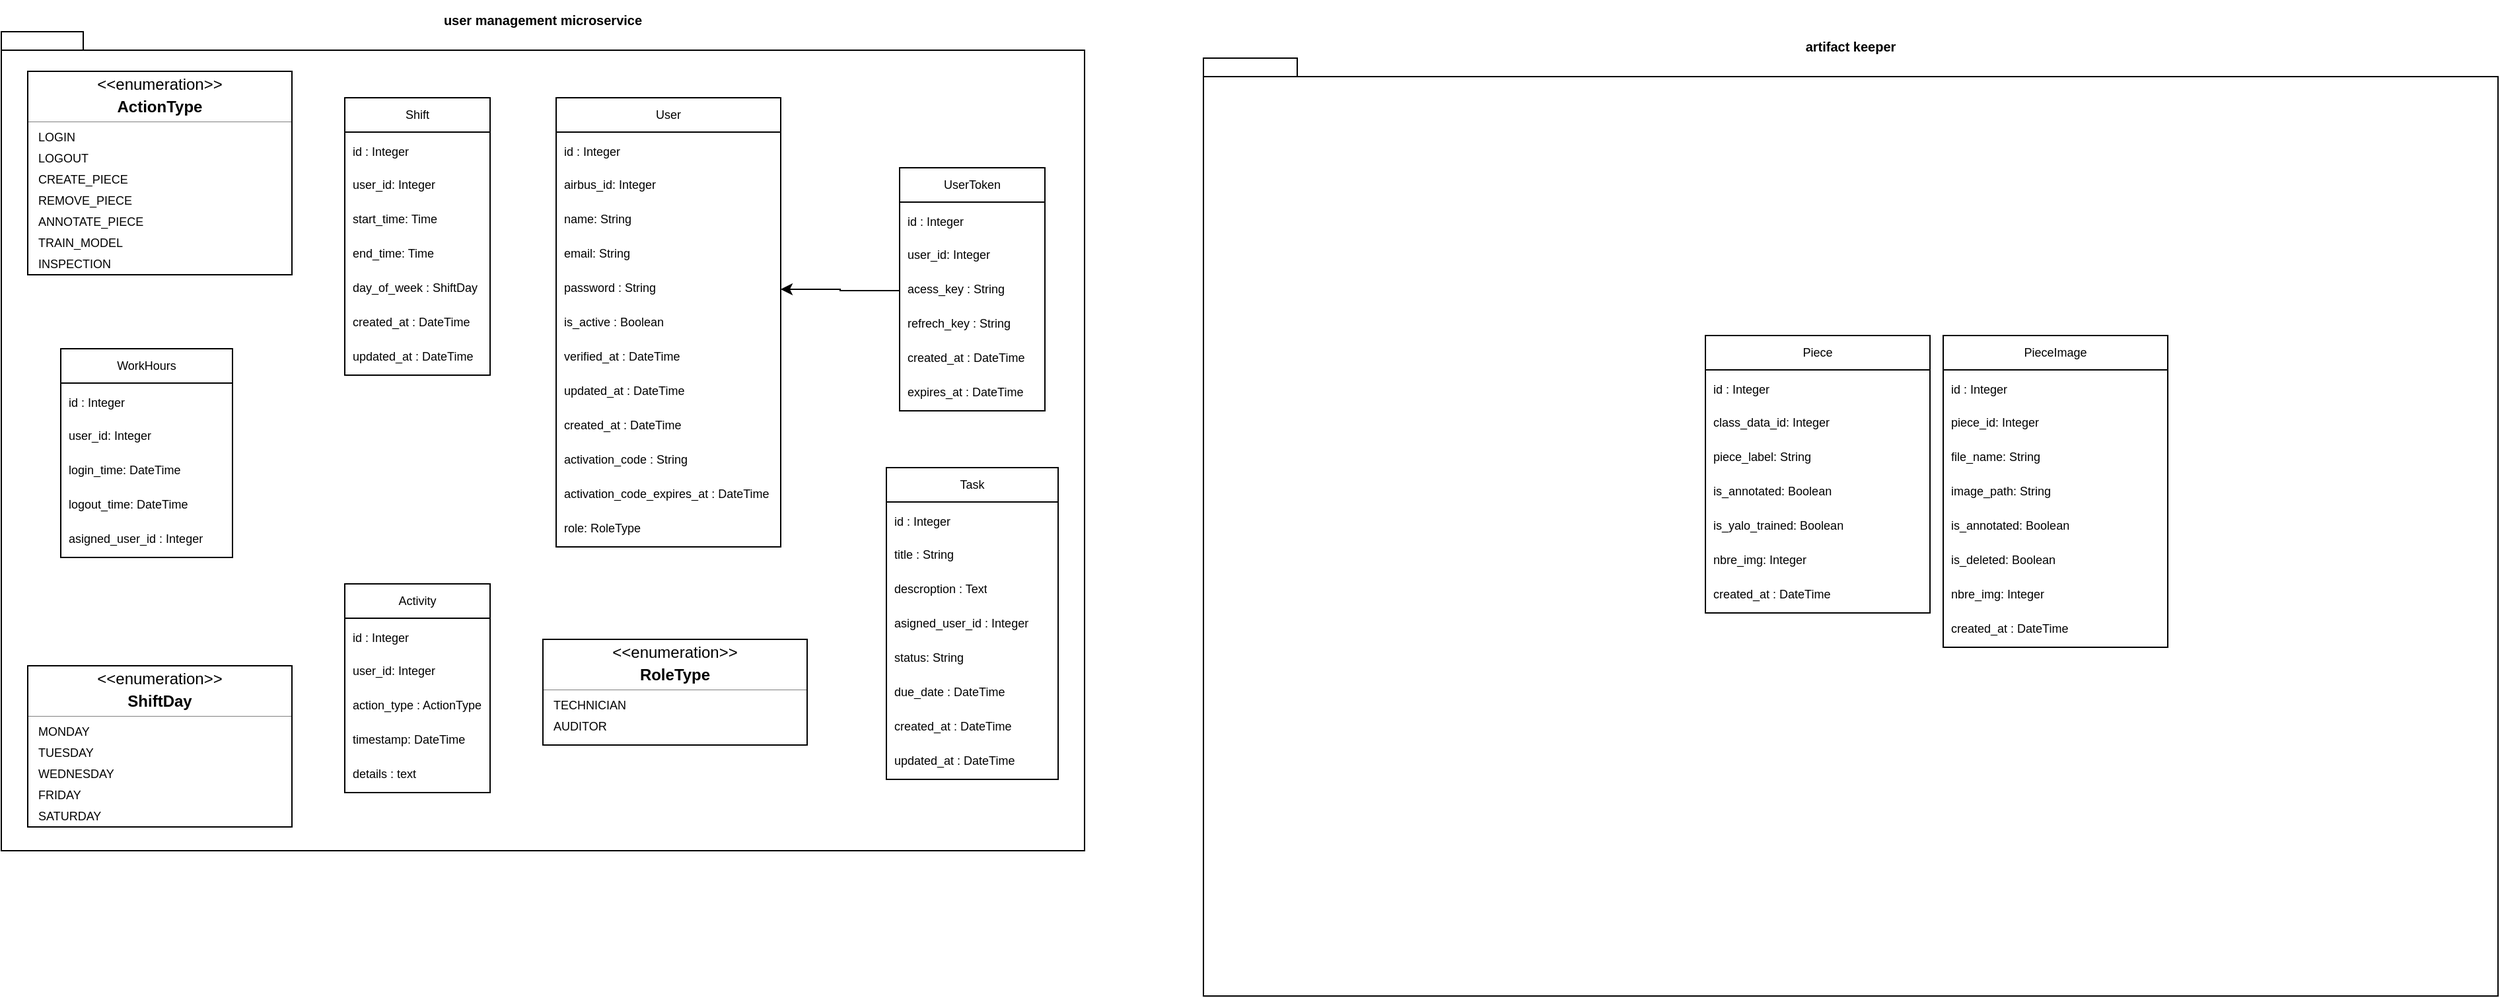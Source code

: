 <mxfile version="28.0.6">
  <diagram id="3228e29e-7158-1315-38df-8450db1d8a1d" name="Page-1">
    <mxGraphModel dx="1485" dy="369" grid="1" gridSize="10" guides="1" tooltips="1" connect="1" arrows="1" fold="1" page="1" pageScale="1" pageWidth="1169" pageHeight="827" background="none" math="0" shadow="0">
      <root>
        <mxCell id="0" />
        <mxCell id="1" parent="0" />
        <mxCell id="Q0gHec1dOTDscJzV-lCu-1" value="" style="shape=image;html=1;verticalAlign=top;verticalLabelPosition=bottom;labelBackgroundColor=#ffffff;imageAspect=0;aspect=fixed;image=https://icons.diagrams.net/icon-cache1/Unicons_Line_vol_3-2965/docker-1335.svg" parent="1" vertex="1">
          <mxGeometry x="70" y="96" width="24" height="24" as="geometry" />
        </mxCell>
        <mxCell id="Q0gHec1dOTDscJzV-lCu-4" value="&lt;font size=&quot;1&quot;&gt;user management microservice&lt;/font&gt;" style="shape=folder;fontStyle=1;spacingTop=10;tabWidth=40;tabHeight=14;tabPosition=left;html=1;whiteSpace=wrap;align=center;labelPosition=center;verticalLabelPosition=top;verticalAlign=bottom;movable=1;resizable=1;rotatable=1;deletable=1;editable=1;locked=0;connectable=1;" parent="1" vertex="1">
          <mxGeometry x="-80" y="120" width="820" height="620" as="geometry" />
        </mxCell>
        <mxCell id="Q0gHec1dOTDscJzV-lCu-5" value="&lt;font&gt;User&lt;/font&gt;" style="swimlane;fontStyle=0;childLayout=stackLayout;horizontal=1;startSize=26;fillColor=none;horizontalStack=0;resizeParent=1;resizeParentMax=0;resizeLast=0;collapsible=1;marginBottom=0;whiteSpace=wrap;html=1;fontSize=9;" parent="1" vertex="1">
          <mxGeometry x="340" y="170" width="170" height="340" as="geometry" />
        </mxCell>
        <mxCell id="Q0gHec1dOTDscJzV-lCu-7" value="&lt;font style=&quot;font-size: 9px;&quot;&gt;id : Integer&lt;/font&gt;" style="text;strokeColor=none;fillColor=none;align=left;verticalAlign=top;spacingLeft=4;spacingRight=4;overflow=hidden;rotatable=0;points=[[0,0.5],[1,0.5]];portConstraint=eastwest;whiteSpace=wrap;html=1;" parent="Q0gHec1dOTDscJzV-lCu-5" vertex="1">
          <mxGeometry y="26" width="170" height="28" as="geometry" />
        </mxCell>
        <mxCell id="Q0gHec1dOTDscJzV-lCu-8" value="airbus_id: Integer" style="text;strokeColor=none;fillColor=none;align=left;verticalAlign=top;spacingLeft=4;spacingRight=4;overflow=hidden;rotatable=0;points=[[0,0.5],[1,0.5]];portConstraint=eastwest;whiteSpace=wrap;html=1;fontSize=9;" parent="Q0gHec1dOTDscJzV-lCu-5" vertex="1">
          <mxGeometry y="54" width="170" height="26" as="geometry" />
        </mxCell>
        <mxCell id="Q0gHec1dOTDscJzV-lCu-17" value="name: String" style="text;strokeColor=none;fillColor=none;align=left;verticalAlign=top;spacingLeft=4;spacingRight=4;overflow=hidden;rotatable=0;points=[[0,0.5],[1,0.5]];portConstraint=eastwest;whiteSpace=wrap;html=1;fontSize=9;" parent="Q0gHec1dOTDscJzV-lCu-5" vertex="1">
          <mxGeometry y="80" width="170" height="26" as="geometry" />
        </mxCell>
        <mxCell id="Q0gHec1dOTDscJzV-lCu-16" value="email: String" style="text;strokeColor=none;fillColor=none;align=left;verticalAlign=top;spacingLeft=4;spacingRight=4;overflow=hidden;rotatable=0;points=[[0,0.5],[1,0.5]];portConstraint=eastwest;whiteSpace=wrap;html=1;fontSize=9;" parent="Q0gHec1dOTDscJzV-lCu-5" vertex="1">
          <mxGeometry y="106" width="170" height="26" as="geometry" />
        </mxCell>
        <mxCell id="Q0gHec1dOTDscJzV-lCu-18" value="password : String" style="text;strokeColor=none;fillColor=none;align=left;verticalAlign=top;spacingLeft=4;spacingRight=4;overflow=hidden;rotatable=0;points=[[0,0.5],[1,0.5]];portConstraint=eastwest;whiteSpace=wrap;html=1;fontSize=9;" parent="Q0gHec1dOTDscJzV-lCu-5" vertex="1">
          <mxGeometry y="132" width="170" height="26" as="geometry" />
        </mxCell>
        <mxCell id="Q0gHec1dOTDscJzV-lCu-19" value="is_active : Boolean" style="text;strokeColor=none;fillColor=none;align=left;verticalAlign=top;spacingLeft=4;spacingRight=4;overflow=hidden;rotatable=0;points=[[0,0.5],[1,0.5]];portConstraint=eastwest;whiteSpace=wrap;html=1;fontSize=9;" parent="Q0gHec1dOTDscJzV-lCu-5" vertex="1">
          <mxGeometry y="158" width="170" height="26" as="geometry" />
        </mxCell>
        <mxCell id="Q0gHec1dOTDscJzV-lCu-20" value="verified_at : DateTime" style="text;strokeColor=none;fillColor=none;align=left;verticalAlign=top;spacingLeft=4;spacingRight=4;overflow=hidden;rotatable=0;points=[[0,0.5],[1,0.5]];portConstraint=eastwest;whiteSpace=wrap;html=1;fontSize=9;" parent="Q0gHec1dOTDscJzV-lCu-5" vertex="1">
          <mxGeometry y="184" width="170" height="26" as="geometry" />
        </mxCell>
        <mxCell id="Q0gHec1dOTDscJzV-lCu-22" value="updated_at : DateTime" style="text;strokeColor=none;fillColor=none;align=left;verticalAlign=top;spacingLeft=4;spacingRight=4;overflow=hidden;rotatable=0;points=[[0,0.5],[1,0.5]];portConstraint=eastwest;whiteSpace=wrap;html=1;fontSize=9;" parent="Q0gHec1dOTDscJzV-lCu-5" vertex="1">
          <mxGeometry y="210" width="170" height="26" as="geometry" />
        </mxCell>
        <mxCell id="Q0gHec1dOTDscJzV-lCu-23" value="created_at : DateTime" style="text;strokeColor=none;fillColor=none;align=left;verticalAlign=top;spacingLeft=4;spacingRight=4;overflow=hidden;rotatable=0;points=[[0,0.5],[1,0.5]];portConstraint=eastwest;whiteSpace=wrap;html=1;fontSize=9;" parent="Q0gHec1dOTDscJzV-lCu-5" vertex="1">
          <mxGeometry y="236" width="170" height="26" as="geometry" />
        </mxCell>
        <mxCell id="Q0gHec1dOTDscJzV-lCu-21" value="activation_code : String&amp;nbsp;" style="text;strokeColor=none;fillColor=none;align=left;verticalAlign=top;spacingLeft=4;spacingRight=4;overflow=hidden;rotatable=0;points=[[0,0.5],[1,0.5]];portConstraint=eastwest;whiteSpace=wrap;html=1;fontSize=9;" parent="Q0gHec1dOTDscJzV-lCu-5" vertex="1">
          <mxGeometry y="262" width="170" height="26" as="geometry" />
        </mxCell>
        <mxCell id="Q0gHec1dOTDscJzV-lCu-24" value="activation_code_expires_at : DateTime" style="text;strokeColor=none;fillColor=none;align=left;verticalAlign=top;spacingLeft=4;spacingRight=4;overflow=hidden;rotatable=0;points=[[0,0.5],[1,0.5]];portConstraint=eastwest;whiteSpace=wrap;html=1;fontSize=9;" parent="Q0gHec1dOTDscJzV-lCu-5" vertex="1">
          <mxGeometry y="288" width="170" height="26" as="geometry" />
        </mxCell>
        <mxCell id="Q0gHec1dOTDscJzV-lCu-25" value="role: RoleType" style="text;strokeColor=none;fillColor=none;align=left;verticalAlign=top;spacingLeft=4;spacingRight=4;overflow=hidden;rotatable=0;points=[[0,0.5],[1,0.5]];portConstraint=eastwest;whiteSpace=wrap;html=1;fontSize=9;" parent="Q0gHec1dOTDscJzV-lCu-5" vertex="1">
          <mxGeometry y="314" width="170" height="26" as="geometry" />
        </mxCell>
        <mxCell id="Q0gHec1dOTDscJzV-lCu-13" value="&lt;font&gt;UserToken&lt;/font&gt;" style="swimlane;fontStyle=0;childLayout=stackLayout;horizontal=1;startSize=26;fillColor=none;horizontalStack=0;resizeParent=1;resizeParentMax=0;resizeLast=0;collapsible=1;marginBottom=0;whiteSpace=wrap;html=1;fontSize=9;" parent="1" vertex="1">
          <mxGeometry x="600" y="223" width="110" height="184" as="geometry" />
        </mxCell>
        <mxCell id="Q0gHec1dOTDscJzV-lCu-27" value="&lt;font style=&quot;font-size: 9px;&quot;&gt;id : Integer&lt;/font&gt;" style="text;strokeColor=none;fillColor=none;align=left;verticalAlign=top;spacingLeft=4;spacingRight=4;overflow=hidden;rotatable=0;points=[[0,0.5],[1,0.5]];portConstraint=eastwest;whiteSpace=wrap;html=1;" parent="Q0gHec1dOTDscJzV-lCu-13" vertex="1">
          <mxGeometry y="26" width="110" height="28" as="geometry" />
        </mxCell>
        <mxCell id="Q0gHec1dOTDscJzV-lCu-29" value="user_id: Integer" style="text;strokeColor=none;fillColor=none;align=left;verticalAlign=top;spacingLeft=4;spacingRight=4;overflow=hidden;rotatable=0;points=[[0,0.5],[1,0.5]];portConstraint=eastwest;whiteSpace=wrap;html=1;fontSize=9;" parent="Q0gHec1dOTDscJzV-lCu-13" vertex="1">
          <mxGeometry y="54" width="110" height="26" as="geometry" />
        </mxCell>
        <mxCell id="Q0gHec1dOTDscJzV-lCu-14" value="&lt;font&gt;acess_key : String&amp;nbsp;&lt;/font&gt;" style="text;strokeColor=none;fillColor=none;align=left;verticalAlign=top;spacingLeft=4;spacingRight=4;overflow=hidden;rotatable=0;points=[[0,0.5],[1,0.5]];portConstraint=eastwest;whiteSpace=wrap;html=1;fontSize=9;" parent="Q0gHec1dOTDscJzV-lCu-13" vertex="1">
          <mxGeometry y="80" width="110" height="26" as="geometry" />
        </mxCell>
        <mxCell id="Q0gHec1dOTDscJzV-lCu-15" value="refrech_key : String&lt;span style=&quot;color: rgba(0, 0, 0, 0); font-family: monospace; font-size: 0px; text-wrap-mode: nowrap;&quot;&gt;%3CmxGraphModel%3E%3Croot%3E%3CmxCell%20id%3D%220%22%2F%3E%3CmxCell%20id%3D%221%22%20parent%3D%220%22%2F%3E%3CmxCell%20id%3D%222%22%20value%3D%22%3A%26amp%3Bnbsp%3B%22%20style%3D%22text%3BstrokeColor%3Dnone%3BfillColor%3Dnone%3Balign%3Dleft%3BverticalAlign%3Dtop%3BspacingLeft%3D4%3BspacingRight%3D4%3Boverflow%3Dhidden%3Brotatable%3D0%3Bpoints%3D%5B%5B0%2C0.5%5D%2C%5B1%2C0.5%5D%5D%3BportConstraint%3Deastwest%3BwhiteSpace%3Dwrap%3Bhtml%3D1%3BfontSize%3D9%3B%22%20vertex%3D%221%22%20parent%3D%221%22%3E%3CmxGeometry%20x%3D%22370%22%20y%3D%22364%22%20width%3D%2280%22%20height%3D%2226%22%20as%3D%22geometry%22%2F%3E%3C%2FmxCell%3E%3C%2Froot%3E%3C%2FmxGraphModel%3E&lt;/span&gt;&amp;nbsp;" style="text;strokeColor=none;fillColor=none;align=left;verticalAlign=top;spacingLeft=4;spacingRight=4;overflow=hidden;rotatable=0;points=[[0,0.5],[1,0.5]];portConstraint=eastwest;whiteSpace=wrap;html=1;fontSize=9;" parent="Q0gHec1dOTDscJzV-lCu-13" vertex="1">
          <mxGeometry y="106" width="110" height="26" as="geometry" />
        </mxCell>
        <mxCell id="Q0gHec1dOTDscJzV-lCu-28" value="created_at : DateTime" style="text;strokeColor=none;fillColor=none;align=left;verticalAlign=top;spacingLeft=4;spacingRight=4;overflow=hidden;rotatable=0;points=[[0,0.5],[1,0.5]];portConstraint=eastwest;whiteSpace=wrap;html=1;fontSize=9;" parent="Q0gHec1dOTDscJzV-lCu-13" vertex="1">
          <mxGeometry y="132" width="110" height="26" as="geometry" />
        </mxCell>
        <mxCell id="Q0gHec1dOTDscJzV-lCu-30" value="expires_at : DateTime&amp;nbsp;" style="text;strokeColor=none;fillColor=none;align=left;verticalAlign=top;spacingLeft=4;spacingRight=4;overflow=hidden;rotatable=0;points=[[0,0.5],[1,0.5]];portConstraint=eastwest;whiteSpace=wrap;html=1;fontSize=9;" parent="Q0gHec1dOTDscJzV-lCu-13" vertex="1">
          <mxGeometry y="158" width="110" height="26" as="geometry" />
        </mxCell>
        <mxCell id="Q0gHec1dOTDscJzV-lCu-31" style="edgeStyle=orthogonalEdgeStyle;rounded=0;orthogonalLoop=1;jettySize=auto;html=1;exitX=0;exitY=0.5;exitDx=0;exitDy=0;" parent="1" source="Q0gHec1dOTDscJzV-lCu-14" target="Q0gHec1dOTDscJzV-lCu-18" edge="1">
          <mxGeometry relative="1" as="geometry" />
        </mxCell>
        <mxCell id="Q0gHec1dOTDscJzV-lCu-32" value="&lt;font&gt;Activity&lt;/font&gt;" style="swimlane;fontStyle=0;childLayout=stackLayout;horizontal=1;startSize=26;fillColor=none;horizontalStack=0;resizeParent=1;resizeParentMax=0;resizeLast=0;collapsible=1;marginBottom=0;whiteSpace=wrap;html=1;fontSize=9;" parent="1" vertex="1">
          <mxGeometry x="180" y="538" width="110" height="158" as="geometry" />
        </mxCell>
        <mxCell id="Q0gHec1dOTDscJzV-lCu-33" value="&lt;font style=&quot;font-size: 9px;&quot;&gt;id : Integer&lt;/font&gt;" style="text;strokeColor=none;fillColor=none;align=left;verticalAlign=top;spacingLeft=4;spacingRight=4;overflow=hidden;rotatable=0;points=[[0,0.5],[1,0.5]];portConstraint=eastwest;whiteSpace=wrap;html=1;" parent="Q0gHec1dOTDscJzV-lCu-32" vertex="1">
          <mxGeometry y="26" width="110" height="28" as="geometry" />
        </mxCell>
        <mxCell id="Q0gHec1dOTDscJzV-lCu-34" value="user_id: Integer" style="text;strokeColor=none;fillColor=none;align=left;verticalAlign=top;spacingLeft=4;spacingRight=4;overflow=hidden;rotatable=0;points=[[0,0.5],[1,0.5]];portConstraint=eastwest;whiteSpace=wrap;html=1;fontSize=9;" parent="Q0gHec1dOTDscJzV-lCu-32" vertex="1">
          <mxGeometry y="54" width="110" height="26" as="geometry" />
        </mxCell>
        <mxCell id="Q0gHec1dOTDscJzV-lCu-35" value="&lt;font&gt;action_type : ActionType&lt;/font&gt;" style="text;strokeColor=none;fillColor=none;align=left;verticalAlign=top;spacingLeft=4;spacingRight=4;overflow=hidden;rotatable=0;points=[[0,0.5],[1,0.5]];portConstraint=eastwest;whiteSpace=wrap;html=1;fontSize=9;" parent="Q0gHec1dOTDscJzV-lCu-32" vertex="1">
          <mxGeometry y="80" width="110" height="26" as="geometry" />
        </mxCell>
        <mxCell id="Q0gHec1dOTDscJzV-lCu-38" value="timestamp: DateTime&amp;nbsp;" style="text;strokeColor=none;fillColor=none;align=left;verticalAlign=top;spacingLeft=4;spacingRight=4;overflow=hidden;rotatable=0;points=[[0,0.5],[1,0.5]];portConstraint=eastwest;whiteSpace=wrap;html=1;fontSize=9;" parent="Q0gHec1dOTDscJzV-lCu-32" vertex="1">
          <mxGeometry y="106" width="110" height="26" as="geometry" />
        </mxCell>
        <mxCell id="Q0gHec1dOTDscJzV-lCu-36" value="details : text&lt;span style=&quot;color: rgba(0, 0, 0, 0); font-family: monospace; font-size: 0px; text-wrap-mode: nowrap;&quot;&gt;%3CmxGraphModel%3E%3Croot%3E%3CmxCell%20id%3D%220%22%2F%3E%3CmxCell%20id%3D%221%22%20parent%3D%220%22%2F%3E%3CmxCell%20id%3D%222%22%20value%3D%22%3A%26amp%3Bnbsp%3B%22%20style%3D%22text%3BstrokeColor%3Dnone%3BfillColor%3Dnone%3Balign%3Dleft%3BverticalAlign%3Dtop%3BspacingLeft%3D4%3BspacingRight%3D4%3Boverflow%3Dhidden%3Brotatable%3D0%3Bpoints%3D%5B%5B0%2C0.5%5D%2C%5B1%2C0.5%5D%5D%3BportConstraint%3Deastwest%3BwhiteSpace%3Dwrap%3Bhtml%3D1%3BfontSize%3D9%3B%22%20vertex%3D%221%22%20parent%3D%221%22%3E%3CmxGeometry%20x%3D%22370%22%20y%3D%22364%22%20width%3D%2280%22%20height%3D%2226%22%20as%3D%22geometry%22%2F%3E%3C%2FmxCell%3E%3C%2Froot%3E%3C%2FmxGraphModel%3E&lt;/span&gt;&amp;nbsp;" style="text;strokeColor=none;fillColor=none;align=left;verticalAlign=top;spacingLeft=4;spacingRight=4;overflow=hidden;rotatable=0;points=[[0,0.5],[1,0.5]];portConstraint=eastwest;whiteSpace=wrap;html=1;fontSize=9;" parent="Q0gHec1dOTDscJzV-lCu-32" vertex="1">
          <mxGeometry y="132" width="110" height="26" as="geometry" />
        </mxCell>
        <mxCell id="Q0gHec1dOTDscJzV-lCu-40" value="&lt;font&gt;Shift&lt;/font&gt;" style="swimlane;fontStyle=0;childLayout=stackLayout;horizontal=1;startSize=26;fillColor=none;horizontalStack=0;resizeParent=1;resizeParentMax=0;resizeLast=0;collapsible=1;marginBottom=0;whiteSpace=wrap;html=1;fontSize=9;" parent="1" vertex="1">
          <mxGeometry x="180" y="170" width="110" height="210" as="geometry" />
        </mxCell>
        <mxCell id="Q0gHec1dOTDscJzV-lCu-41" value="&lt;font style=&quot;font-size: 9px;&quot;&gt;id : Integer&lt;/font&gt;" style="text;strokeColor=none;fillColor=none;align=left;verticalAlign=top;spacingLeft=4;spacingRight=4;overflow=hidden;rotatable=0;points=[[0,0.5],[1,0.5]];portConstraint=eastwest;whiteSpace=wrap;html=1;" parent="Q0gHec1dOTDscJzV-lCu-40" vertex="1">
          <mxGeometry y="26" width="110" height="28" as="geometry" />
        </mxCell>
        <mxCell id="Q0gHec1dOTDscJzV-lCu-42" value="user_id: Integer" style="text;strokeColor=none;fillColor=none;align=left;verticalAlign=top;spacingLeft=4;spacingRight=4;overflow=hidden;rotatable=0;points=[[0,0.5],[1,0.5]];portConstraint=eastwest;whiteSpace=wrap;html=1;fontSize=9;" parent="Q0gHec1dOTDscJzV-lCu-40" vertex="1">
          <mxGeometry y="54" width="110" height="26" as="geometry" />
        </mxCell>
        <mxCell id="Q0gHec1dOTDscJzV-lCu-44" value="start_time: Time" style="text;strokeColor=none;fillColor=none;align=left;verticalAlign=top;spacingLeft=4;spacingRight=4;overflow=hidden;rotatable=0;points=[[0,0.5],[1,0.5]];portConstraint=eastwest;whiteSpace=wrap;html=1;fontSize=9;" parent="Q0gHec1dOTDscJzV-lCu-40" vertex="1">
          <mxGeometry y="80" width="110" height="26" as="geometry" />
        </mxCell>
        <mxCell id="Q0gHec1dOTDscJzV-lCu-46" value="end&lt;span style=&quot;background-color: transparent; color: light-dark(rgb(0, 0, 0), rgb(255, 255, 255));&quot;&gt;_time: Time&lt;/span&gt;" style="text;strokeColor=none;fillColor=none;align=left;verticalAlign=top;spacingLeft=4;spacingRight=4;overflow=hidden;rotatable=0;points=[[0,0.5],[1,0.5]];portConstraint=eastwest;whiteSpace=wrap;html=1;fontSize=9;" parent="Q0gHec1dOTDscJzV-lCu-40" vertex="1">
          <mxGeometry y="106" width="110" height="26" as="geometry" />
        </mxCell>
        <mxCell id="Q0gHec1dOTDscJzV-lCu-49" value="day_of_week : ShiftDay" style="text;strokeColor=none;fillColor=none;align=left;verticalAlign=top;spacingLeft=4;spacingRight=4;overflow=hidden;rotatable=0;points=[[0,0.5],[1,0.5]];portConstraint=eastwest;whiteSpace=wrap;html=1;fontSize=9;" parent="Q0gHec1dOTDscJzV-lCu-40" vertex="1">
          <mxGeometry y="132" width="110" height="26" as="geometry" />
        </mxCell>
        <mxCell id="Q0gHec1dOTDscJzV-lCu-47" value="created_at : DateTime" style="text;strokeColor=none;fillColor=none;align=left;verticalAlign=top;spacingLeft=4;spacingRight=4;overflow=hidden;rotatable=0;points=[[0,0.5],[1,0.5]];portConstraint=eastwest;whiteSpace=wrap;html=1;fontSize=9;" parent="Q0gHec1dOTDscJzV-lCu-40" vertex="1">
          <mxGeometry y="158" width="110" height="26" as="geometry" />
        </mxCell>
        <mxCell id="Q0gHec1dOTDscJzV-lCu-48" value="updated_at : DateTime" style="text;strokeColor=none;fillColor=none;align=left;verticalAlign=top;spacingLeft=4;spacingRight=4;overflow=hidden;rotatable=0;points=[[0,0.5],[1,0.5]];portConstraint=eastwest;whiteSpace=wrap;html=1;fontSize=9;" parent="Q0gHec1dOTDscJzV-lCu-40" vertex="1">
          <mxGeometry y="184" width="110" height="26" as="geometry" />
        </mxCell>
        <mxCell id="Q0gHec1dOTDscJzV-lCu-50" value="&lt;font&gt;Task&lt;/font&gt;" style="swimlane;fontStyle=0;childLayout=stackLayout;horizontal=1;startSize=26;fillColor=none;horizontalStack=0;resizeParent=1;resizeParentMax=0;resizeLast=0;collapsible=1;marginBottom=0;whiteSpace=wrap;html=1;fontSize=9;" parent="1" vertex="1">
          <mxGeometry x="590" y="450" width="130" height="236" as="geometry" />
        </mxCell>
        <mxCell id="Q0gHec1dOTDscJzV-lCu-51" value="&lt;font style=&quot;font-size: 9px;&quot;&gt;id : Integer&lt;/font&gt;" style="text;strokeColor=none;fillColor=none;align=left;verticalAlign=top;spacingLeft=4;spacingRight=4;overflow=hidden;rotatable=0;points=[[0,0.5],[1,0.5]];portConstraint=eastwest;whiteSpace=wrap;html=1;" parent="Q0gHec1dOTDscJzV-lCu-50" vertex="1">
          <mxGeometry y="26" width="130" height="28" as="geometry" />
        </mxCell>
        <mxCell id="Q0gHec1dOTDscJzV-lCu-52" value="title : String" style="text;strokeColor=none;fillColor=none;align=left;verticalAlign=top;spacingLeft=4;spacingRight=4;overflow=hidden;rotatable=0;points=[[0,0.5],[1,0.5]];portConstraint=eastwest;whiteSpace=wrap;html=1;fontSize=9;" parent="Q0gHec1dOTDscJzV-lCu-50" vertex="1">
          <mxGeometry y="54" width="130" height="26" as="geometry" />
        </mxCell>
        <mxCell id="Q0gHec1dOTDscJzV-lCu-53" value="descroption : Text" style="text;strokeColor=none;fillColor=none;align=left;verticalAlign=top;spacingLeft=4;spacingRight=4;overflow=hidden;rotatable=0;points=[[0,0.5],[1,0.5]];portConstraint=eastwest;whiteSpace=wrap;html=1;fontSize=9;" parent="Q0gHec1dOTDscJzV-lCu-50" vertex="1">
          <mxGeometry y="80" width="130" height="26" as="geometry" />
        </mxCell>
        <mxCell id="Q0gHec1dOTDscJzV-lCu-54" value="&lt;span style=&quot;background-color: transparent; color: light-dark(rgb(0, 0, 0), rgb(255, 255, 255));&quot;&gt;asigned_user_id : Integer&lt;/span&gt;" style="text;strokeColor=none;fillColor=none;align=left;verticalAlign=top;spacingLeft=4;spacingRight=4;overflow=hidden;rotatable=0;points=[[0,0.5],[1,0.5]];portConstraint=eastwest;whiteSpace=wrap;html=1;fontSize=9;" parent="Q0gHec1dOTDscJzV-lCu-50" vertex="1">
          <mxGeometry y="106" width="130" height="26" as="geometry" />
        </mxCell>
        <mxCell id="Q0gHec1dOTDscJzV-lCu-55" value="status: String" style="text;strokeColor=none;fillColor=none;align=left;verticalAlign=top;spacingLeft=4;spacingRight=4;overflow=hidden;rotatable=0;points=[[0,0.5],[1,0.5]];portConstraint=eastwest;whiteSpace=wrap;html=1;fontSize=9;" parent="Q0gHec1dOTDscJzV-lCu-50" vertex="1">
          <mxGeometry y="132" width="130" height="26" as="geometry" />
        </mxCell>
        <mxCell id="Q0gHec1dOTDscJzV-lCu-59" value="due_date : DateTime" style="text;strokeColor=none;fillColor=none;align=left;verticalAlign=top;spacingLeft=4;spacingRight=4;overflow=hidden;rotatable=0;points=[[0,0.5],[1,0.5]];portConstraint=eastwest;whiteSpace=wrap;html=1;fontSize=9;" parent="Q0gHec1dOTDscJzV-lCu-50" vertex="1">
          <mxGeometry y="158" width="130" height="26" as="geometry" />
        </mxCell>
        <mxCell id="Q0gHec1dOTDscJzV-lCu-56" value="created_at : DateTime" style="text;strokeColor=none;fillColor=none;align=left;verticalAlign=top;spacingLeft=4;spacingRight=4;overflow=hidden;rotatable=0;points=[[0,0.5],[1,0.5]];portConstraint=eastwest;whiteSpace=wrap;html=1;fontSize=9;" parent="Q0gHec1dOTDscJzV-lCu-50" vertex="1">
          <mxGeometry y="184" width="130" height="26" as="geometry" />
        </mxCell>
        <mxCell id="Q0gHec1dOTDscJzV-lCu-57" value="updated_at : DateTime" style="text;strokeColor=none;fillColor=none;align=left;verticalAlign=top;spacingLeft=4;spacingRight=4;overflow=hidden;rotatable=0;points=[[0,0.5],[1,0.5]];portConstraint=eastwest;whiteSpace=wrap;html=1;fontSize=9;" parent="Q0gHec1dOTDscJzV-lCu-50" vertex="1">
          <mxGeometry y="210" width="130" height="26" as="geometry" />
        </mxCell>
        <mxCell id="Q0gHec1dOTDscJzV-lCu-60" value="&lt;font&gt;WorkHours&lt;/font&gt;" style="swimlane;fontStyle=0;childLayout=stackLayout;horizontal=1;startSize=26;fillColor=none;horizontalStack=0;resizeParent=1;resizeParentMax=0;resizeLast=0;collapsible=1;marginBottom=0;whiteSpace=wrap;html=1;fontSize=9;" parent="1" vertex="1">
          <mxGeometry x="-35" y="360" width="130" height="158" as="geometry" />
        </mxCell>
        <mxCell id="Q0gHec1dOTDscJzV-lCu-61" value="&lt;font style=&quot;font-size: 9px;&quot;&gt;id : Integer&lt;/font&gt;" style="text;strokeColor=none;fillColor=none;align=left;verticalAlign=top;spacingLeft=4;spacingRight=4;overflow=hidden;rotatable=0;points=[[0,0.5],[1,0.5]];portConstraint=eastwest;whiteSpace=wrap;html=1;" parent="Q0gHec1dOTDscJzV-lCu-60" vertex="1">
          <mxGeometry y="26" width="130" height="28" as="geometry" />
        </mxCell>
        <mxCell id="Q0gHec1dOTDscJzV-lCu-69" value="user_id: Integer" style="text;strokeColor=none;fillColor=none;align=left;verticalAlign=top;spacingLeft=4;spacingRight=4;overflow=hidden;rotatable=0;points=[[0,0.5],[1,0.5]];portConstraint=eastwest;whiteSpace=wrap;html=1;fontSize=9;" parent="Q0gHec1dOTDscJzV-lCu-60" vertex="1">
          <mxGeometry y="54" width="130" height="26" as="geometry" />
        </mxCell>
        <mxCell id="Q0gHec1dOTDscJzV-lCu-67" value="login_time: DateTime" style="text;strokeColor=none;fillColor=none;align=left;verticalAlign=top;spacingLeft=4;spacingRight=4;overflow=hidden;rotatable=0;points=[[0,0.5],[1,0.5]];portConstraint=eastwest;whiteSpace=wrap;html=1;fontSize=9;" parent="Q0gHec1dOTDscJzV-lCu-60" vertex="1">
          <mxGeometry y="80" width="130" height="26" as="geometry" />
        </mxCell>
        <mxCell id="Q0gHec1dOTDscJzV-lCu-68" value="logout_time: DateTime" style="text;strokeColor=none;fillColor=none;align=left;verticalAlign=top;spacingLeft=4;spacingRight=4;overflow=hidden;rotatable=0;points=[[0,0.5],[1,0.5]];portConstraint=eastwest;whiteSpace=wrap;html=1;fontSize=9;" parent="Q0gHec1dOTDscJzV-lCu-60" vertex="1">
          <mxGeometry y="106" width="130" height="26" as="geometry" />
        </mxCell>
        <mxCell id="Q0gHec1dOTDscJzV-lCu-64" value="&lt;span style=&quot;background-color: transparent; color: light-dark(rgb(0, 0, 0), rgb(255, 255, 255));&quot;&gt;asigned_user_id : Integer&lt;/span&gt;" style="text;strokeColor=none;fillColor=none;align=left;verticalAlign=top;spacingLeft=4;spacingRight=4;overflow=hidden;rotatable=0;points=[[0,0.5],[1,0.5]];portConstraint=eastwest;whiteSpace=wrap;html=1;fontSize=9;" parent="Q0gHec1dOTDscJzV-lCu-60" vertex="1">
          <mxGeometry y="132" width="130" height="26" as="geometry" />
        </mxCell>
        <mxCell id="Q0gHec1dOTDscJzV-lCu-70" value="" style="fontStyle=1;align=center;verticalAlign=middle;childLayout=stackLayout;horizontal=1;horizontalStack=0;resizeParent=1;resizeParentMax=0;resizeLast=0;marginBottom=0;fontSize=9;" parent="1" vertex="1">
          <mxGeometry x="-60" y="150" width="200" height="154" as="geometry" />
        </mxCell>
        <mxCell id="Q0gHec1dOTDscJzV-lCu-71" value="&amp;lt;&amp;lt;enumeration&amp;gt;&amp;gt;" style="html=1;align=center;spacing=0;verticalAlign=middle;strokeColor=none;fillColor=none;whiteSpace=wrap;" parent="Q0gHec1dOTDscJzV-lCu-70" vertex="1">
          <mxGeometry width="200" height="20" as="geometry" />
        </mxCell>
        <mxCell id="Q0gHec1dOTDscJzV-lCu-72" value="ActionType" style="html=1;align=center;spacing=0;verticalAlign=middle;strokeColor=none;fillColor=none;whiteSpace=wrap;fontStyle=1;" parent="Q0gHec1dOTDscJzV-lCu-70" vertex="1">
          <mxGeometry y="20" width="200" height="14" as="geometry" />
        </mxCell>
        <mxCell id="Q0gHec1dOTDscJzV-lCu-73" value="" style="line;strokeWidth=0.25;fillColor=none;align=left;verticalAlign=middle;spacingTop=-1;spacingLeft=3;spacingRight=3;rotatable=0;labelPosition=right;points=[];portConstraint=eastwest;" parent="Q0gHec1dOTDscJzV-lCu-70" vertex="1">
          <mxGeometry y="34" width="200" height="8" as="geometry" />
        </mxCell>
        <mxCell id="Q0gHec1dOTDscJzV-lCu-74" value="LOGIN" style="html=1;align=left;spacing=0;spacingLeft=8;verticalAlign=middle;strokeColor=none;fillColor=none;whiteSpace=wrap;fontSize=9;" parent="Q0gHec1dOTDscJzV-lCu-70" vertex="1">
          <mxGeometry y="42" width="200" height="16" as="geometry" />
        </mxCell>
        <mxCell id="Q0gHec1dOTDscJzV-lCu-75" value="LOGOUT" style="html=1;align=left;spacing=0;spacingLeft=8;verticalAlign=middle;strokeColor=none;fillColor=none;whiteSpace=wrap;fontSize=9;" parent="Q0gHec1dOTDscJzV-lCu-70" vertex="1">
          <mxGeometry y="58" width="200" height="16" as="geometry" />
        </mxCell>
        <mxCell id="Q0gHec1dOTDscJzV-lCu-77" style="edgeStyle=orthogonalEdgeStyle;rounded=0;orthogonalLoop=1;jettySize=auto;html=1;exitX=0.5;exitY=1;exitDx=0;exitDy=0;" parent="Q0gHec1dOTDscJzV-lCu-70" source="Q0gHec1dOTDscJzV-lCu-72" target="Q0gHec1dOTDscJzV-lCu-72" edge="1">
          <mxGeometry relative="1" as="geometry" />
        </mxCell>
        <mxCell id="Q0gHec1dOTDscJzV-lCu-102" value="CREATE_PIECE" style="html=1;align=left;spacing=0;spacingLeft=8;verticalAlign=middle;strokeColor=none;fillColor=none;whiteSpace=wrap;fontSize=9;" parent="Q0gHec1dOTDscJzV-lCu-70" vertex="1">
          <mxGeometry y="74" width="200" height="16" as="geometry" />
        </mxCell>
        <mxCell id="Q0gHec1dOTDscJzV-lCu-103" value="REMOVE_PIECE" style="html=1;align=left;spacing=0;spacingLeft=8;verticalAlign=middle;strokeColor=none;fillColor=none;whiteSpace=wrap;fontSize=9;" parent="Q0gHec1dOTDscJzV-lCu-70" vertex="1">
          <mxGeometry y="90" width="200" height="16" as="geometry" />
        </mxCell>
        <mxCell id="Q0gHec1dOTDscJzV-lCu-104" value="ANNOTATE_PIECE" style="html=1;align=left;spacing=0;spacingLeft=8;verticalAlign=middle;strokeColor=none;fillColor=none;whiteSpace=wrap;fontSize=9;" parent="Q0gHec1dOTDscJzV-lCu-70" vertex="1">
          <mxGeometry y="106" width="200" height="16" as="geometry" />
        </mxCell>
        <mxCell id="Q0gHec1dOTDscJzV-lCu-118" value="TRAIN_MODEL" style="html=1;align=left;spacing=0;spacingLeft=8;verticalAlign=middle;strokeColor=none;fillColor=none;whiteSpace=wrap;fontSize=9;" parent="Q0gHec1dOTDscJzV-lCu-70" vertex="1">
          <mxGeometry y="122" width="200" height="16" as="geometry" />
        </mxCell>
        <mxCell id="z6OkYnLXUNUjImySLv-M-1" value="INSPECTION" style="html=1;align=left;spacing=0;spacingLeft=8;verticalAlign=middle;strokeColor=none;fillColor=none;whiteSpace=wrap;fontSize=9;" vertex="1" parent="Q0gHec1dOTDscJzV-lCu-70">
          <mxGeometry y="138" width="200" height="16" as="geometry" />
        </mxCell>
        <mxCell id="Q0gHec1dOTDscJzV-lCu-82" value="" style="fontStyle=1;align=center;verticalAlign=middle;childLayout=stackLayout;horizontal=1;horizontalStack=0;resizeParent=1;resizeParentMax=0;resizeLast=0;marginBottom=0;" parent="1" vertex="1">
          <mxGeometry x="-60" y="600" width="200" height="122" as="geometry" />
        </mxCell>
        <mxCell id="Q0gHec1dOTDscJzV-lCu-83" value="&amp;lt;&amp;lt;enumeration&amp;gt;&amp;gt;" style="html=1;align=center;spacing=0;verticalAlign=middle;strokeColor=none;fillColor=none;whiteSpace=wrap;" parent="Q0gHec1dOTDscJzV-lCu-82" vertex="1">
          <mxGeometry width="200" height="20" as="geometry" />
        </mxCell>
        <mxCell id="Q0gHec1dOTDscJzV-lCu-84" value="ShiftDay" style="html=1;align=center;spacing=0;verticalAlign=middle;strokeColor=none;fillColor=none;whiteSpace=wrap;fontStyle=1;" parent="Q0gHec1dOTDscJzV-lCu-82" vertex="1">
          <mxGeometry y="20" width="200" height="14" as="geometry" />
        </mxCell>
        <mxCell id="Q0gHec1dOTDscJzV-lCu-85" value="" style="line;strokeWidth=0.25;fillColor=none;align=left;verticalAlign=middle;spacingTop=-1;spacingLeft=3;spacingRight=3;rotatable=0;labelPosition=right;points=[];portConstraint=eastwest;" parent="Q0gHec1dOTDscJzV-lCu-82" vertex="1">
          <mxGeometry y="34" width="200" height="8" as="geometry" />
        </mxCell>
        <mxCell id="z6OkYnLXUNUjImySLv-M-2" value="MONDAY" style="html=1;align=left;spacing=0;spacingLeft=8;verticalAlign=middle;strokeColor=none;fillColor=none;whiteSpace=wrap;fontSize=9;" vertex="1" parent="Q0gHec1dOTDscJzV-lCu-82">
          <mxGeometry y="42" width="200" height="16" as="geometry" />
        </mxCell>
        <mxCell id="Q0gHec1dOTDscJzV-lCu-89" style="edgeStyle=orthogonalEdgeStyle;rounded=0;orthogonalLoop=1;jettySize=auto;html=1;exitX=0.5;exitY=1;exitDx=0;exitDy=0;" parent="Q0gHec1dOTDscJzV-lCu-82" source="Q0gHec1dOTDscJzV-lCu-84" target="Q0gHec1dOTDscJzV-lCu-84" edge="1">
          <mxGeometry relative="1" as="geometry" />
        </mxCell>
        <mxCell id="z6OkYnLXUNUjImySLv-M-3" value="TUESDAY" style="html=1;align=left;spacing=0;spacingLeft=8;verticalAlign=middle;strokeColor=none;fillColor=none;whiteSpace=wrap;fontSize=9;" vertex="1" parent="Q0gHec1dOTDscJzV-lCu-82">
          <mxGeometry y="58" width="200" height="16" as="geometry" />
        </mxCell>
        <mxCell id="z6OkYnLXUNUjImySLv-M-4" value="WEDNESDAY" style="html=1;align=left;spacing=0;spacingLeft=8;verticalAlign=middle;strokeColor=none;fillColor=none;whiteSpace=wrap;fontSize=9;" vertex="1" parent="Q0gHec1dOTDscJzV-lCu-82">
          <mxGeometry y="74" width="200" height="16" as="geometry" />
        </mxCell>
        <mxCell id="z6OkYnLXUNUjImySLv-M-5" value="FRIDAY" style="html=1;align=left;spacing=0;spacingLeft=8;verticalAlign=middle;strokeColor=none;fillColor=none;whiteSpace=wrap;fontSize=9;" vertex="1" parent="Q0gHec1dOTDscJzV-lCu-82">
          <mxGeometry y="90" width="200" height="16" as="geometry" />
        </mxCell>
        <mxCell id="z6OkYnLXUNUjImySLv-M-6" value="SATURDAY" style="html=1;align=left;spacing=0;spacingLeft=8;verticalAlign=middle;strokeColor=none;fillColor=none;whiteSpace=wrap;fontSize=9;" vertex="1" parent="Q0gHec1dOTDscJzV-lCu-82">
          <mxGeometry y="106" width="200" height="16" as="geometry" />
        </mxCell>
        <mxCell id="Q0gHec1dOTDscJzV-lCu-90" value="" style="fontStyle=1;align=center;verticalAlign=middle;childLayout=stackLayout;horizontal=1;horizontalStack=0;resizeParent=1;resizeParentMax=0;resizeLast=0;marginBottom=0;fontSize=9;" parent="1" vertex="1">
          <mxGeometry x="330" y="580" width="200" height="80" as="geometry" />
        </mxCell>
        <mxCell id="Q0gHec1dOTDscJzV-lCu-91" value="&amp;lt;&amp;lt;enumeration&amp;gt;&amp;gt;" style="html=1;align=center;spacing=0;verticalAlign=middle;strokeColor=none;fillColor=none;whiteSpace=wrap;" parent="Q0gHec1dOTDscJzV-lCu-90" vertex="1">
          <mxGeometry width="200" height="20" as="geometry" />
        </mxCell>
        <mxCell id="Q0gHec1dOTDscJzV-lCu-92" value="RoleType" style="html=1;align=center;spacing=0;verticalAlign=middle;strokeColor=none;fillColor=none;whiteSpace=wrap;fontStyle=1;" parent="Q0gHec1dOTDscJzV-lCu-90" vertex="1">
          <mxGeometry y="20" width="200" height="14" as="geometry" />
        </mxCell>
        <mxCell id="Q0gHec1dOTDscJzV-lCu-93" value="" style="line;strokeWidth=0.25;fillColor=none;align=left;verticalAlign=middle;spacingTop=-1;spacingLeft=3;spacingRight=3;rotatable=0;labelPosition=right;points=[];portConstraint=eastwest;" parent="Q0gHec1dOTDscJzV-lCu-90" vertex="1">
          <mxGeometry y="34" width="200" height="8" as="geometry" />
        </mxCell>
        <mxCell id="Q0gHec1dOTDscJzV-lCu-94" value="TECHNICIAN" style="html=1;align=left;spacing=0;spacingLeft=8;verticalAlign=middle;strokeColor=none;fillColor=none;whiteSpace=wrap;fontSize=9;" parent="Q0gHec1dOTDscJzV-lCu-90" vertex="1">
          <mxGeometry y="42" width="200" height="16" as="geometry" />
        </mxCell>
        <mxCell id="Q0gHec1dOTDscJzV-lCu-95" value="AUDITOR" style="html=1;align=left;spacing=0;spacingLeft=8;verticalAlign=middle;strokeColor=none;fillColor=none;whiteSpace=wrap;fontSize=9;" parent="Q0gHec1dOTDscJzV-lCu-90" vertex="1">
          <mxGeometry y="58" width="200" height="16" as="geometry" />
        </mxCell>
        <mxCell id="Q0gHec1dOTDscJzV-lCu-96" value="" style="html=1;align=left;spacing=0;spacingLeft=8;verticalAlign=middle;strokeColor=none;fillColor=none;whiteSpace=wrap;" parent="Q0gHec1dOTDscJzV-lCu-90" vertex="1">
          <mxGeometry y="74" width="200" height="6" as="geometry" />
        </mxCell>
        <mxCell id="Q0gHec1dOTDscJzV-lCu-97" style="edgeStyle=orthogonalEdgeStyle;rounded=0;orthogonalLoop=1;jettySize=auto;html=1;exitX=0.5;exitY=1;exitDx=0;exitDy=0;fontSize=9;" parent="Q0gHec1dOTDscJzV-lCu-90" source="Q0gHec1dOTDscJzV-lCu-92" target="Q0gHec1dOTDscJzV-lCu-92" edge="1">
          <mxGeometry relative="1" as="geometry" />
        </mxCell>
        <mxCell id="z6OkYnLXUNUjImySLv-M-7" value="&lt;font size=&quot;1&quot;&gt;artifact keeper&lt;/font&gt;" style="shape=folder;fontStyle=1;spacingTop=10;tabWidth=40;tabHeight=14;tabPosition=left;html=1;whiteSpace=wrap;align=center;labelPosition=center;verticalLabelPosition=top;verticalAlign=bottom;movable=1;resizable=1;rotatable=1;deletable=1;editable=1;locked=0;connectable=1;" vertex="1" parent="1">
          <mxGeometry x="830" y="140" width="980" height="710" as="geometry" />
        </mxCell>
        <mxCell id="z6OkYnLXUNUjImySLv-M-10" value="&lt;font&gt;Piece&lt;/font&gt;" style="swimlane;fontStyle=0;childLayout=stackLayout;horizontal=1;startSize=26;fillColor=none;horizontalStack=0;resizeParent=1;resizeParentMax=0;resizeLast=0;collapsible=1;marginBottom=0;whiteSpace=wrap;html=1;fontSize=9;" vertex="1" parent="1">
          <mxGeometry x="1210" y="350" width="170" height="210" as="geometry" />
        </mxCell>
        <mxCell id="z6OkYnLXUNUjImySLv-M-11" value="&lt;font style=&quot;font-size: 9px;&quot;&gt;id : Integer&lt;/font&gt;" style="text;strokeColor=none;fillColor=none;align=left;verticalAlign=top;spacingLeft=4;spacingRight=4;overflow=hidden;rotatable=0;points=[[0,0.5],[1,0.5]];portConstraint=eastwest;whiteSpace=wrap;html=1;" vertex="1" parent="z6OkYnLXUNUjImySLv-M-10">
          <mxGeometry y="26" width="170" height="28" as="geometry" />
        </mxCell>
        <mxCell id="z6OkYnLXUNUjImySLv-M-12" value="class_data_id: Integer" style="text;strokeColor=none;fillColor=none;align=left;verticalAlign=top;spacingLeft=4;spacingRight=4;overflow=hidden;rotatable=0;points=[[0,0.5],[1,0.5]];portConstraint=eastwest;whiteSpace=wrap;html=1;fontSize=9;" vertex="1" parent="z6OkYnLXUNUjImySLv-M-10">
          <mxGeometry y="54" width="170" height="26" as="geometry" />
        </mxCell>
        <mxCell id="z6OkYnLXUNUjImySLv-M-13" value="piece_label: String" style="text;strokeColor=none;fillColor=none;align=left;verticalAlign=top;spacingLeft=4;spacingRight=4;overflow=hidden;rotatable=0;points=[[0,0.5],[1,0.5]];portConstraint=eastwest;whiteSpace=wrap;html=1;fontSize=9;" vertex="1" parent="z6OkYnLXUNUjImySLv-M-10">
          <mxGeometry y="80" width="170" height="26" as="geometry" />
        </mxCell>
        <mxCell id="z6OkYnLXUNUjImySLv-M-16" value="is_annotated: Boolean" style="text;strokeColor=none;fillColor=none;align=left;verticalAlign=top;spacingLeft=4;spacingRight=4;overflow=hidden;rotatable=0;points=[[0,0.5],[1,0.5]];portConstraint=eastwest;whiteSpace=wrap;html=1;fontSize=9;" vertex="1" parent="z6OkYnLXUNUjImySLv-M-10">
          <mxGeometry y="106" width="170" height="26" as="geometry" />
        </mxCell>
        <mxCell id="z6OkYnLXUNUjImySLv-M-23" value="is_yalo_trained: Boolean" style="text;strokeColor=none;fillColor=none;align=left;verticalAlign=top;spacingLeft=4;spacingRight=4;overflow=hidden;rotatable=0;points=[[0,0.5],[1,0.5]];portConstraint=eastwest;whiteSpace=wrap;html=1;fontSize=9;" vertex="1" parent="z6OkYnLXUNUjImySLv-M-10">
          <mxGeometry y="132" width="170" height="26" as="geometry" />
        </mxCell>
        <mxCell id="z6OkYnLXUNUjImySLv-M-14" value="nbre_img: Integer" style="text;strokeColor=none;fillColor=none;align=left;verticalAlign=top;spacingLeft=4;spacingRight=4;overflow=hidden;rotatable=0;points=[[0,0.5],[1,0.5]];portConstraint=eastwest;whiteSpace=wrap;html=1;fontSize=9;" vertex="1" parent="z6OkYnLXUNUjImySLv-M-10">
          <mxGeometry y="158" width="170" height="26" as="geometry" />
        </mxCell>
        <mxCell id="z6OkYnLXUNUjImySLv-M-19" value="created_at : DateTime" style="text;strokeColor=none;fillColor=none;align=left;verticalAlign=top;spacingLeft=4;spacingRight=4;overflow=hidden;rotatable=0;points=[[0,0.5],[1,0.5]];portConstraint=eastwest;whiteSpace=wrap;html=1;fontSize=9;" vertex="1" parent="z6OkYnLXUNUjImySLv-M-10">
          <mxGeometry y="184" width="170" height="26" as="geometry" />
        </mxCell>
        <mxCell id="z6OkYnLXUNUjImySLv-M-24" value="&lt;font&gt;PieceImage&lt;/font&gt;" style="swimlane;fontStyle=0;childLayout=stackLayout;horizontal=1;startSize=26;fillColor=none;horizontalStack=0;resizeParent=1;resizeParentMax=0;resizeLast=0;collapsible=1;marginBottom=0;whiteSpace=wrap;html=1;fontSize=9;" vertex="1" parent="1">
          <mxGeometry x="1390" y="350" width="170" height="236" as="geometry" />
        </mxCell>
        <mxCell id="z6OkYnLXUNUjImySLv-M-25" value="&lt;font style=&quot;font-size: 9px;&quot;&gt;id : Integer&lt;/font&gt;" style="text;strokeColor=none;fillColor=none;align=left;verticalAlign=top;spacingLeft=4;spacingRight=4;overflow=hidden;rotatable=0;points=[[0,0.5],[1,0.5]];portConstraint=eastwest;whiteSpace=wrap;html=1;" vertex="1" parent="z6OkYnLXUNUjImySLv-M-24">
          <mxGeometry y="26" width="170" height="28" as="geometry" />
        </mxCell>
        <mxCell id="z6OkYnLXUNUjImySLv-M-27" value="piece_id: Integer" style="text;strokeColor=none;fillColor=none;align=left;verticalAlign=top;spacingLeft=4;spacingRight=4;overflow=hidden;rotatable=0;points=[[0,0.5],[1,0.5]];portConstraint=eastwest;whiteSpace=wrap;html=1;fontSize=9;" vertex="1" parent="z6OkYnLXUNUjImySLv-M-24">
          <mxGeometry y="54" width="170" height="26" as="geometry" />
        </mxCell>
        <mxCell id="z6OkYnLXUNUjImySLv-M-32" value="file_name: String" style="text;strokeColor=none;fillColor=none;align=left;verticalAlign=top;spacingLeft=4;spacingRight=4;overflow=hidden;rotatable=0;points=[[0,0.5],[1,0.5]];portConstraint=eastwest;whiteSpace=wrap;html=1;fontSize=9;" vertex="1" parent="z6OkYnLXUNUjImySLv-M-24">
          <mxGeometry y="80" width="170" height="26" as="geometry" />
        </mxCell>
        <mxCell id="z6OkYnLXUNUjImySLv-M-33" value="image_path: String" style="text;strokeColor=none;fillColor=none;align=left;verticalAlign=top;spacingLeft=4;spacingRight=4;overflow=hidden;rotatable=0;points=[[0,0.5],[1,0.5]];portConstraint=eastwest;whiteSpace=wrap;html=1;fontSize=9;" vertex="1" parent="z6OkYnLXUNUjImySLv-M-24">
          <mxGeometry y="106" width="170" height="26" as="geometry" />
        </mxCell>
        <mxCell id="z6OkYnLXUNUjImySLv-M-28" value="is_annotated: Boolean" style="text;strokeColor=none;fillColor=none;align=left;verticalAlign=top;spacingLeft=4;spacingRight=4;overflow=hidden;rotatable=0;points=[[0,0.5],[1,0.5]];portConstraint=eastwest;whiteSpace=wrap;html=1;fontSize=9;" vertex="1" parent="z6OkYnLXUNUjImySLv-M-24">
          <mxGeometry y="132" width="170" height="26" as="geometry" />
        </mxCell>
        <mxCell id="z6OkYnLXUNUjImySLv-M-29" value="is_deleted: Boolean" style="text;strokeColor=none;fillColor=none;align=left;verticalAlign=top;spacingLeft=4;spacingRight=4;overflow=hidden;rotatable=0;points=[[0,0.5],[1,0.5]];portConstraint=eastwest;whiteSpace=wrap;html=1;fontSize=9;" vertex="1" parent="z6OkYnLXUNUjImySLv-M-24">
          <mxGeometry y="158" width="170" height="26" as="geometry" />
        </mxCell>
        <mxCell id="z6OkYnLXUNUjImySLv-M-30" value="nbre_img: Integer" style="text;strokeColor=none;fillColor=none;align=left;verticalAlign=top;spacingLeft=4;spacingRight=4;overflow=hidden;rotatable=0;points=[[0,0.5],[1,0.5]];portConstraint=eastwest;whiteSpace=wrap;html=1;fontSize=9;" vertex="1" parent="z6OkYnLXUNUjImySLv-M-24">
          <mxGeometry y="184" width="170" height="26" as="geometry" />
        </mxCell>
        <mxCell id="z6OkYnLXUNUjImySLv-M-31" value="created_at : DateTime" style="text;strokeColor=none;fillColor=none;align=left;verticalAlign=top;spacingLeft=4;spacingRight=4;overflow=hidden;rotatable=0;points=[[0,0.5],[1,0.5]];portConstraint=eastwest;whiteSpace=wrap;html=1;fontSize=9;" vertex="1" parent="z6OkYnLXUNUjImySLv-M-24">
          <mxGeometry y="210" width="170" height="26" as="geometry" />
        </mxCell>
      </root>
    </mxGraphModel>
  </diagram>
</mxfile>
